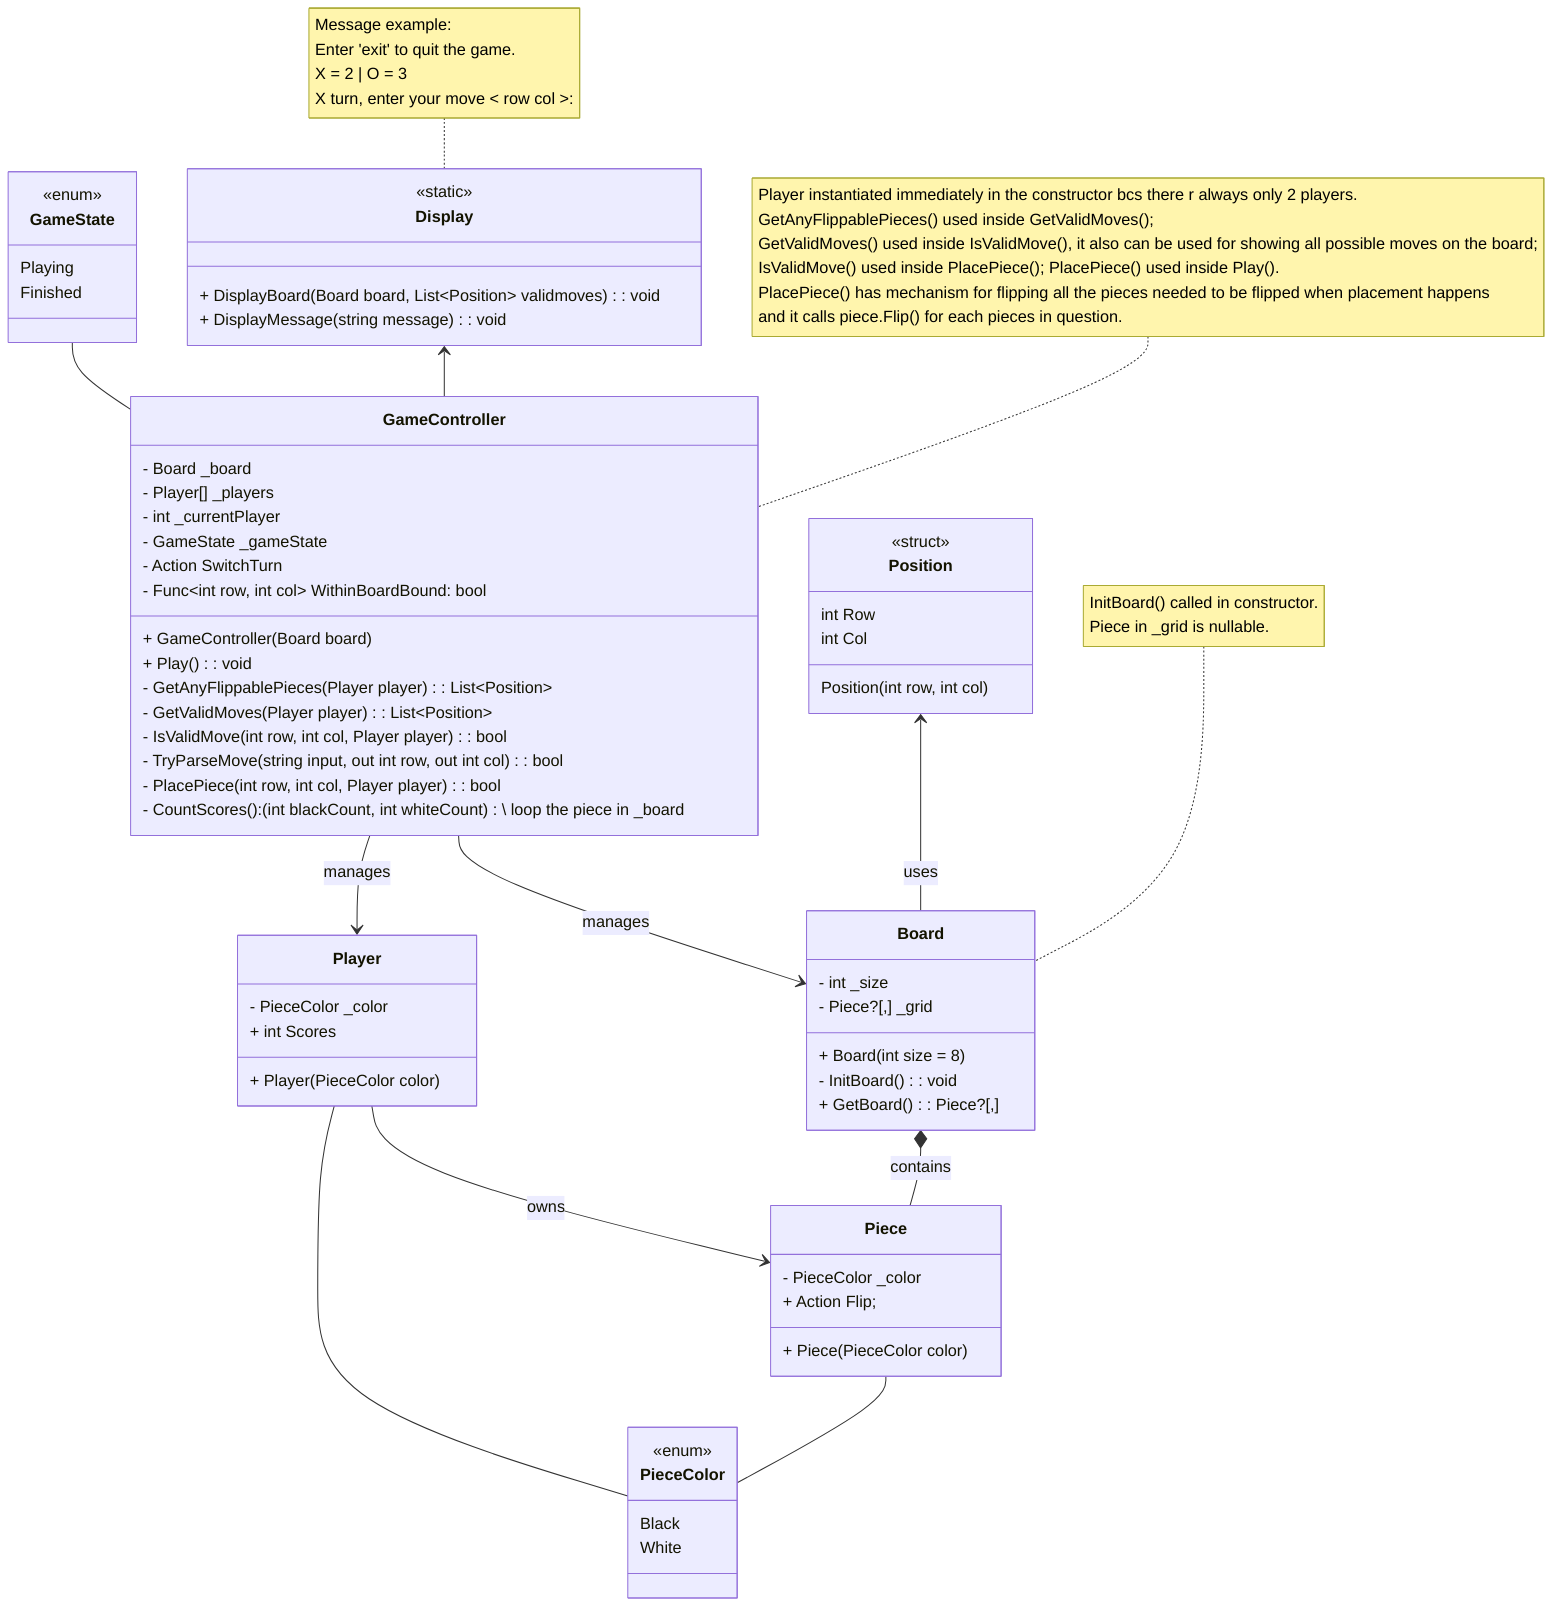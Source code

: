 classDiagram
    GameController --> Board : manages
    GameController --> Player : manages
    GameState -- GameController
    Display <-- GameController
    Board *-- Piece : contains
    Position <-- Board : uses
    Player --> Piece : owns
    Player -- PieceColor
    Piece -- PieceColor

    class Display {
        <<static>>
        + DisplayBoard(Board board, List~Position~ validmoves): void
        + DisplayMessage(string message): void
    }
    note for Display "Message example:
    Enter 'exit' to quit the game.
    X = 2 | O = 3
    X turn, enter your move < row col >: 
    "

    class GameController {
        - Board _board
        - Player[] _players
        - int _currentPlayer
        - GameState _gameState
        - Action SwitchTurn
        - Func~int row, int col~ WithinBoardBound: bool
        + GameController(Board board)
        + Play(): void
        - GetAnyFlippablePieces(Player player): List~Position~
        - GetValidMoves(Player player): List~Position~
        - IsValidMove(int row, int col, Player player): bool
        - TryParseMove(string input, out int row, out int col): bool
        - PlacePiece(int row, int col, Player player): bool
        - CountScores(): (int blackCount, int whiteCount) \\ loop the piece in _board
    }
    note for GameController "Player instantiated immediately in the constructor bcs there r always only 2 players.
    GetAnyFlippablePieces() used inside GetValidMoves();
    GetValidMoves() used inside IsValidMove(), it also can be used for showing all possible moves on the board;
    IsValidMove() used inside PlacePiece(); PlacePiece() used inside Play().
    PlacePiece() has mechanism for flipping all the pieces needed to be flipped when placement happens
    and it calls piece.Flip() for each pieces in question.
    "

    class Board {
        - int _size
        - Piece?[,] _grid
        + Board(int size = 8)
        - InitBoard(): void
        + GetBoard(): Piece?[,]
    }
    note for Board "InitBoard() called in constructor.
    Piece in _grid is nullable."

    class Piece {
        - PieceColor _color
        + Action Flip;
        + Piece(PieceColor color)
    }

    class Player {
        - PieceColor _color
        + int Scores
        + Player(PieceColor color)
    }

    class Position {
        <<struct>>
        int Row
        int Col
        Position(int row, int col)
    }

    class PieceColor {
        <<enum>>
        Black
        White
    }
    %% Black marked with X, White marked with O

    class GameState {
        <<enum>>
        Playing
        Finished
    }


%% Rules:

%% 2 players (Black & White), on 8x8 board.

%% Initial board: 4 pieces at the center with this configuration:
%% W B
%% B W

%% Black moves first.

%% Black (White) place a black (white) piece on the board, 
%% in such a way that there is at least one straight 
%% (horizontal, vertical, or diagonal) occupied line 
%% between the new piece and another black (white) piece, 
%% with one or more contiguous white (black) pieces between them.

%% After placing the piece, 
%% Black (White) flips all white pieces lying on a straight line
%% between the new piece and any existing black (white) pieces.

%% All flipped pieces are now black (white).

%% Players alternate taking turns.

%% If a player does not have any valid moves,
%% play passes back to the other player.

%% When neither player can move, the game ends.

%% A game of Othello may end before the board is completely filled.

%% The player with the most pieces on the board at the end of the game wins.

%% If both players have the same number of pieces, then the game is a draw.